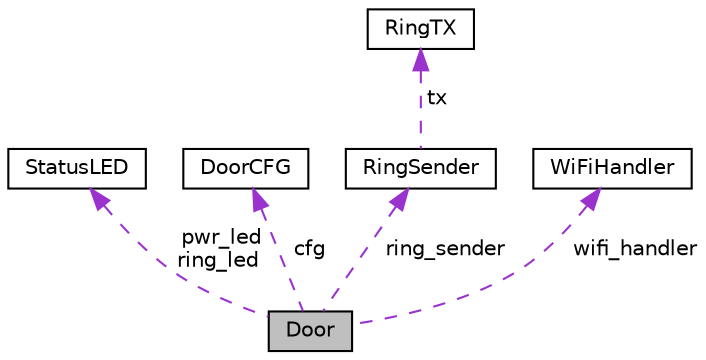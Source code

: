 digraph "Door"
{
 // LATEX_PDF_SIZE
  edge [fontname="Helvetica",fontsize="10",labelfontname="Helvetica",labelfontsize="10"];
  node [fontname="Helvetica",fontsize="10",shape=record];
  Node1 [label="Door",height=0.2,width=0.4,color="black", fillcolor="grey75", style="filled", fontcolor="black",tooltip="The Main Door class."];
  Node2 -> Node1 [dir="back",color="darkorchid3",fontsize="10",style="dashed",label=" pwr_led\nring_led" ,fontname="Helvetica"];
  Node2 [label="StatusLED",height=0.2,width=0.4,color="black", fillcolor="white", style="filled",URL="$classStatusLED.html",tooltip="StatusLED class."];
  Node3 -> Node1 [dir="back",color="darkorchid3",fontsize="10",style="dashed",label=" cfg" ,fontname="Helvetica"];
  Node3 [label="DoorCFG",height=0.2,width=0.4,color="black", fillcolor="white", style="filled",URL="$classDoorCFG.html",tooltip="The DoorCFG class."];
  Node4 -> Node1 [dir="back",color="darkorchid3",fontsize="10",style="dashed",label=" ring_sender" ,fontname="Helvetica"];
  Node4 [label="RingSender",height=0.2,width=0.4,color="black", fillcolor="white", style="filled",URL="$classRingSender.html",tooltip="The RingSender class."];
  Node5 -> Node4 [dir="back",color="darkorchid3",fontsize="10",style="dashed",label=" tx" ,fontname="Helvetica"];
  Node5 [label="RingTX",height=0.2,width=0.4,color="black", fillcolor="white", style="filled",URL="$classRingTX.html",tooltip="RingTX class."];
  Node6 -> Node1 [dir="back",color="darkorchid3",fontsize="10",style="dashed",label=" wifi_handler" ,fontname="Helvetica"];
  Node6 [label="WiFiHandler",height=0.2,width=0.4,color="black", fillcolor="white", style="filled",URL="$classWiFiHandler.html",tooltip="WiFihandler class."];
}
